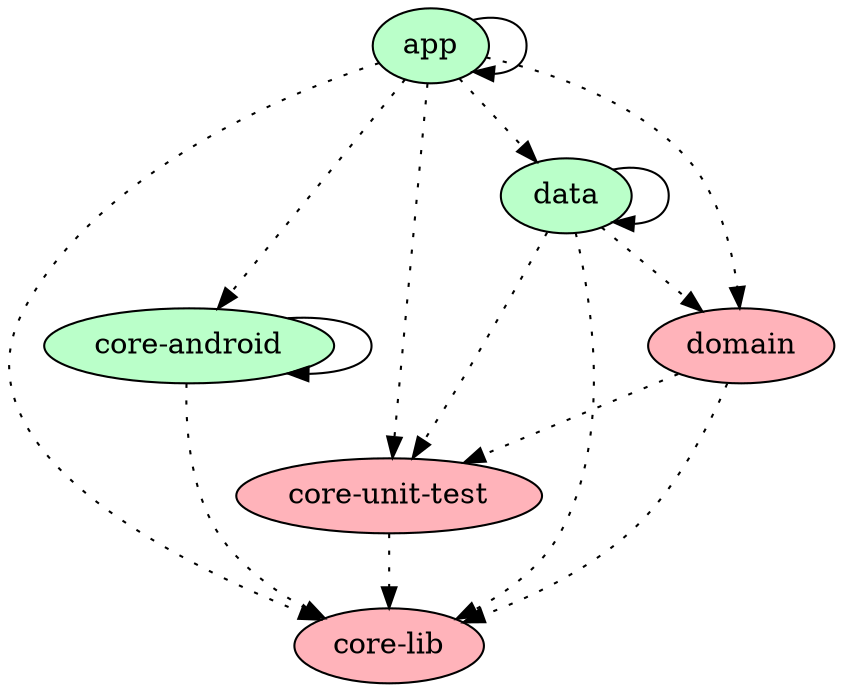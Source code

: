 digraph {
  graph [labelloc=t,fontsize=30,ranksep=0.5];
  node [style=filled, fillcolor="#bbbbbb"];
  rankdir=TB;

  # Projects

  "app" [fillcolor="#baffc9"];
  "core-android" [fillcolor="#baffc9"];
  "core-lib" [fillcolor="#ffb3ba"];
  "core-unit-test" [fillcolor="#ffb3ba"];
  "data" [fillcolor="#baffc9"];
  "domain" [fillcolor="#ffb3ba"];

  {rank = same;}

  # Dependencies

  "app" -> "app"
  "app" -> "data" [style=dotted]
  "app" -> "domain" [style=dotted]
  "app" -> "core-lib" [style=dotted]
  "app" -> "core-android" [style=dotted]
  "app" -> "core-unit-test" [style=dotted]
  "data" -> "data"
  "data" -> "domain" [style=dotted]
  "data" -> "core-lib" [style=dotted]
  "data" -> "core-unit-test" [style=dotted]
  "domain" -> "core-lib" [style=dotted]
  "domain" -> "core-unit-test" [style=dotted]
  "core-android" -> "core-android"
  "core-android" -> "core-lib" [style=dotted]
  "core-unit-test" -> "core-lib" [style=dotted]
}
